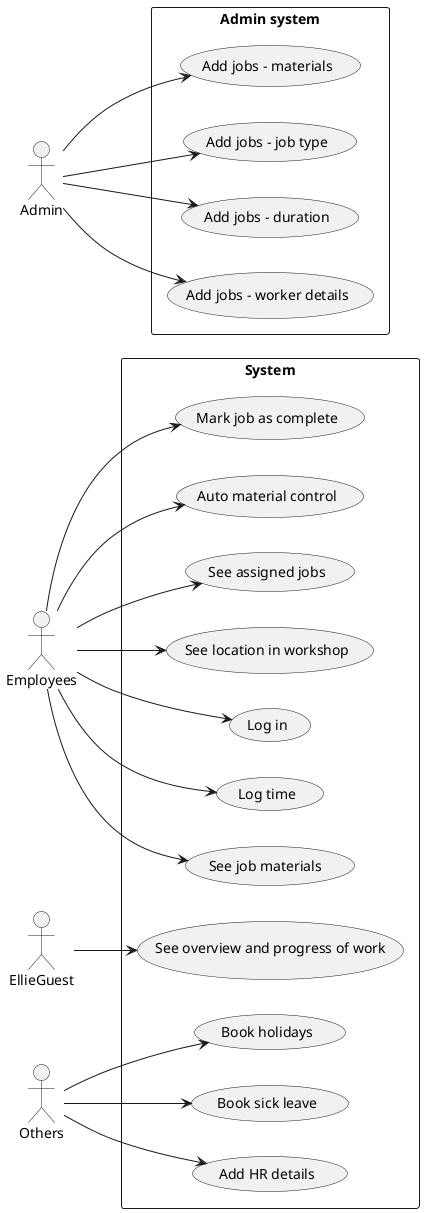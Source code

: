@startuml

left to right direction

Actor Employees

rectangle "System" {
  Employees --> (Mark job as complete)
  Employees --> (Auto material control)
  Employees --> (See assigned jobs)
  Employees --> (See location in workshop)
  Employees --> (Log in)
  Employees --> (Log time)
  Employees --> (See job materials )
}

Actor Admin

rectangle "Admin system" { 
  Admin --> (Add jobs - materials)
  Admin --> (Add jobs - job type)
  Admin --> (Add jobs - duration)
  Admin --> (Add jobs - worker details)

}

Actor EllieGuest

rectangle "System" {
  EllieGuest --> (See overview and progress of work)


}



Actor Others

rectangle "System" {
  Others --> (Book holidays)
  Others --> (Book sick leave)
  Others --> (Add HR details)


}



@enduml
